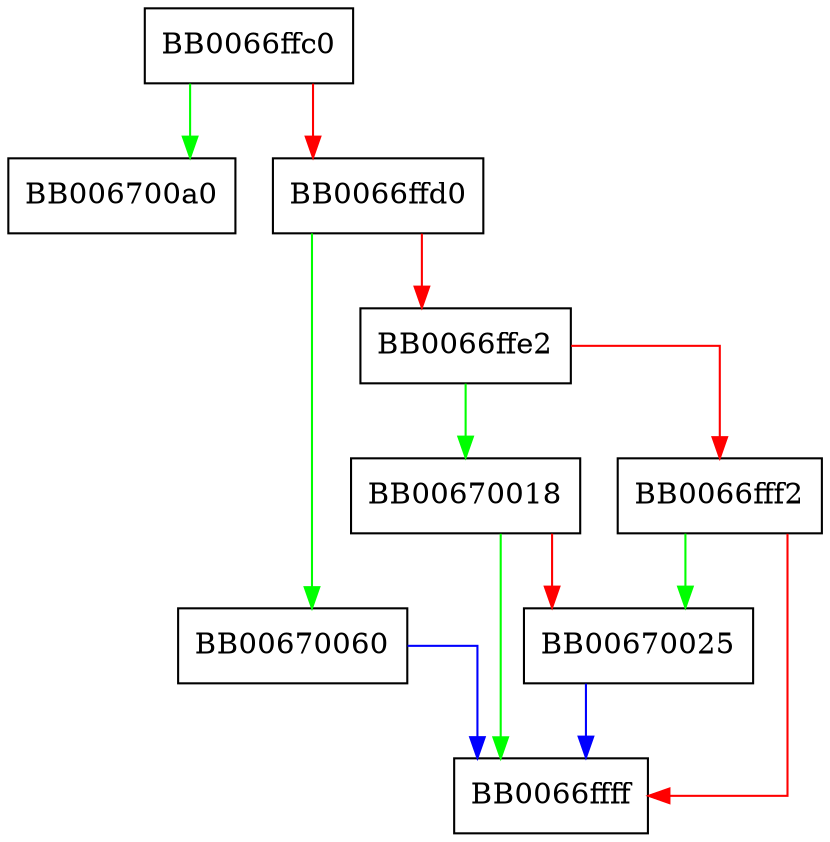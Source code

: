 digraph i2s_ASN1_INTEGER {
  node [shape="box"];
  graph [splines=ortho];
  BB0066ffc0 -> BB006700a0 [color="green"];
  BB0066ffc0 -> BB0066ffd0 [color="red"];
  BB0066ffd0 -> BB00670060 [color="green"];
  BB0066ffd0 -> BB0066ffe2 [color="red"];
  BB0066ffe2 -> BB00670018 [color="green"];
  BB0066ffe2 -> BB0066fff2 [color="red"];
  BB0066fff2 -> BB00670025 [color="green"];
  BB0066fff2 -> BB0066ffff [color="red"];
  BB00670018 -> BB0066ffff [color="green"];
  BB00670018 -> BB00670025 [color="red"];
  BB00670025 -> BB0066ffff [color="blue"];
  BB00670060 -> BB0066ffff [color="blue"];
}